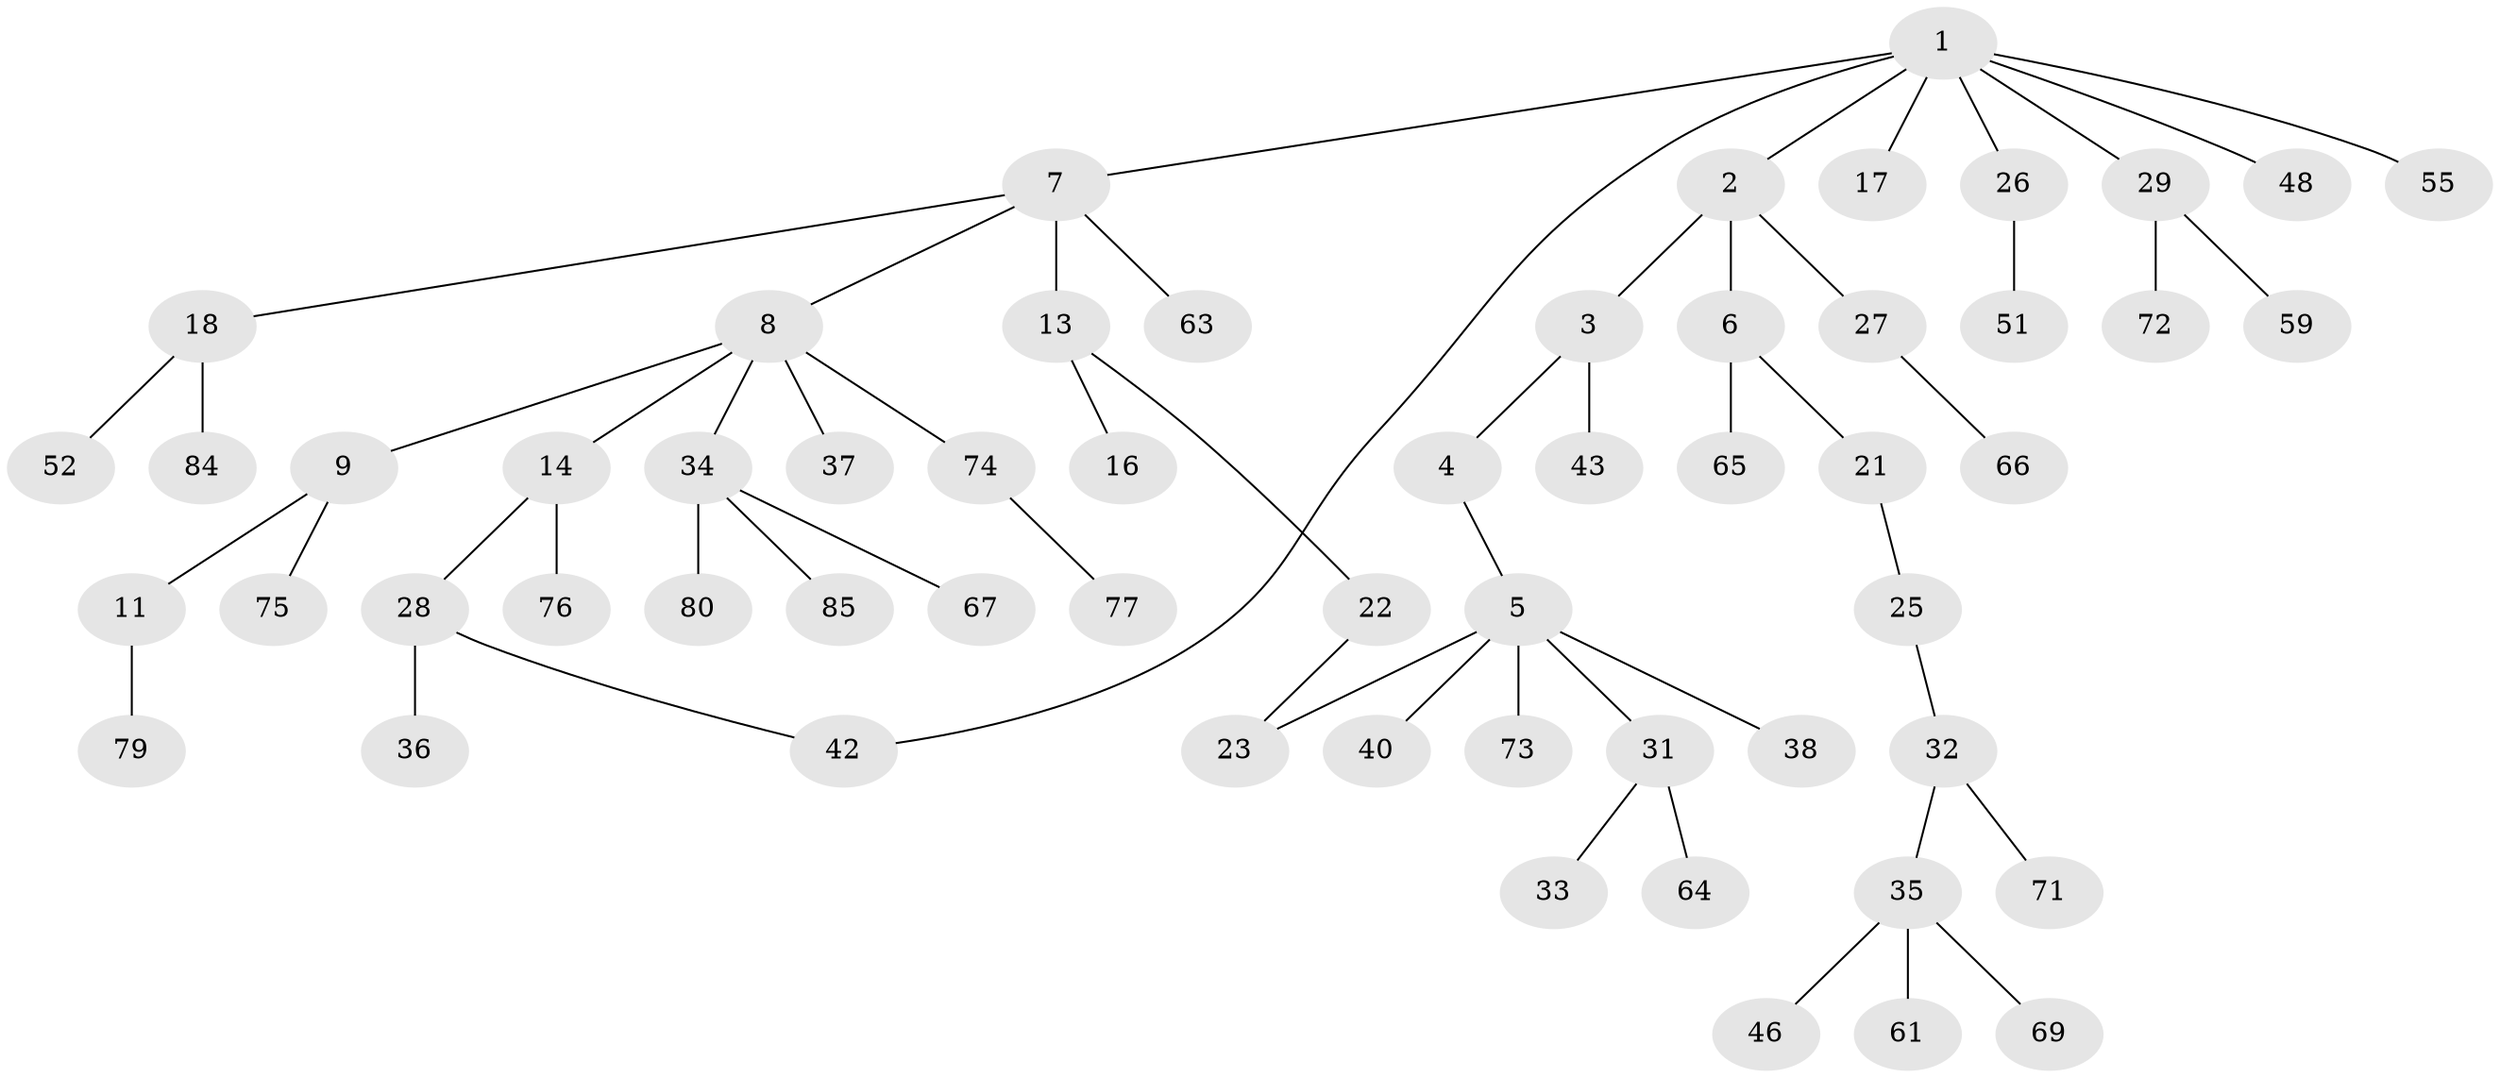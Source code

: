 // Generated by graph-tools (version 1.1) at 2025/51/02/27/25 19:51:39]
// undirected, 58 vertices, 59 edges
graph export_dot {
graph [start="1"]
  node [color=gray90,style=filled];
  1 [super="+15"];
  2;
  3 [super="+78"];
  4 [super="+20"];
  5 [super="+30"];
  6 [super="+12"];
  7 [super="+53"];
  8 [super="+19"];
  9 [super="+10"];
  11 [super="+86"];
  13;
  14 [super="+68"];
  16 [super="+62"];
  17;
  18 [super="+50"];
  21 [super="+88"];
  22 [super="+24"];
  23;
  25 [super="+47"];
  26 [super="+45"];
  27 [super="+39"];
  28 [super="+60"];
  29 [super="+44"];
  31 [super="+56"];
  32 [super="+49"];
  33 [super="+57"];
  34 [super="+41"];
  35 [super="+81"];
  36;
  37;
  38 [super="+58"];
  40;
  42;
  43;
  46;
  48;
  51 [super="+54"];
  52;
  55;
  59;
  61;
  63;
  64;
  65;
  66 [super="+70"];
  67;
  69 [super="+87"];
  71;
  72;
  73;
  74;
  75;
  76 [super="+83"];
  77 [super="+82"];
  79;
  80;
  84;
  85;
  1 -- 2;
  1 -- 7;
  1 -- 17;
  1 -- 29;
  1 -- 48;
  1 -- 42;
  1 -- 55;
  1 -- 26;
  2 -- 3;
  2 -- 6;
  2 -- 27;
  3 -- 4;
  3 -- 43;
  4 -- 5;
  5 -- 23;
  5 -- 40;
  5 -- 73;
  5 -- 38;
  5 -- 31;
  6 -- 21;
  6 -- 65;
  7 -- 8;
  7 -- 13;
  7 -- 18;
  7 -- 63;
  8 -- 9;
  8 -- 14;
  8 -- 34;
  8 -- 37;
  8 -- 74;
  9 -- 11;
  9 -- 75;
  11 -- 79;
  13 -- 16;
  13 -- 22;
  14 -- 28;
  14 -- 76;
  18 -- 84;
  18 -- 52;
  21 -- 25;
  22 -- 23;
  25 -- 32;
  26 -- 51;
  27 -- 66;
  28 -- 36;
  28 -- 42;
  29 -- 59;
  29 -- 72;
  31 -- 33;
  31 -- 64;
  32 -- 35;
  32 -- 71;
  34 -- 85;
  34 -- 80;
  34 -- 67;
  35 -- 46;
  35 -- 61;
  35 -- 69;
  74 -- 77;
}
